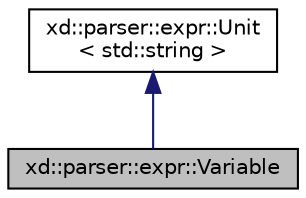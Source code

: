 digraph "xd::parser::expr::Variable"
{
  edge [fontname="Helvetica",fontsize="10",labelfontname="Helvetica",labelfontsize="10"];
  node [fontname="Helvetica",fontsize="10",shape=record];
  Node0 [label="xd::parser::expr::Variable",height=0.2,width=0.4,color="black", fillcolor="grey75", style="filled", fontcolor="black"];
  Node1 -> Node0 [dir="back",color="midnightblue",fontsize="10",style="solid",fontname="Helvetica"];
  Node1 [label="xd::parser::expr::Unit\l\< std::string \>",height=0.2,width=0.4,color="black", fillcolor="white", style="filled",URL="$structxd_1_1parser_1_1expr_1_1_unit.html"];
}
